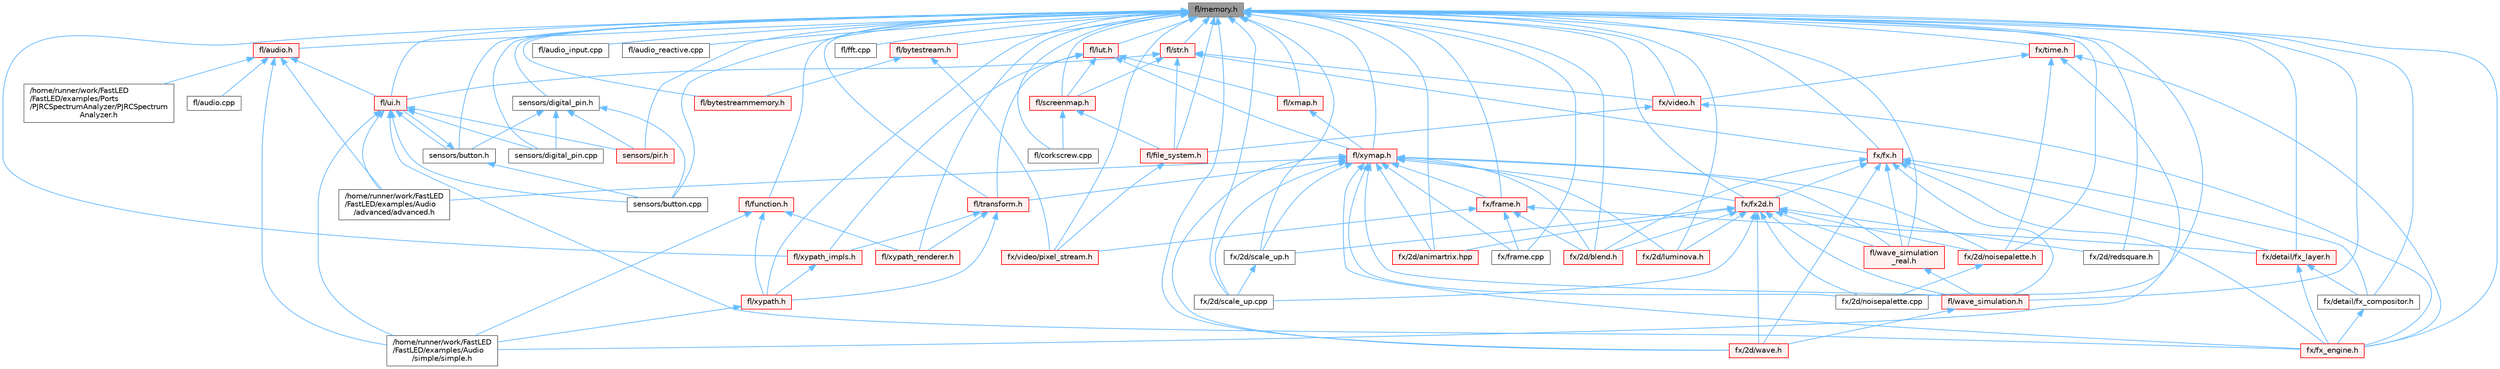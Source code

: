 digraph "fl/memory.h"
{
 // INTERACTIVE_SVG=YES
 // LATEX_PDF_SIZE
  bgcolor="transparent";
  edge [fontname=Helvetica,fontsize=10,labelfontname=Helvetica,labelfontsize=10];
  node [fontname=Helvetica,fontsize=10,shape=box,height=0.2,width=0.4];
  Node1 [id="Node000001",label="fl/memory.h",height=0.2,width=0.4,color="gray40", fillcolor="grey60", style="filled", fontcolor="black",tooltip=" "];
  Node1 -> Node2 [id="edge1_Node000001_Node000002",dir="back",color="steelblue1",style="solid",tooltip=" "];
  Node2 [id="Node000002",label="fl/audio.h",height=0.2,width=0.4,color="red", fillcolor="#FFF0F0", style="filled",URL="$da/d09/audio_8h.html",tooltip=" "];
  Node2 -> Node3 [id="edge2_Node000002_Node000003",dir="back",color="steelblue1",style="solid",tooltip=" "];
  Node3 [id="Node000003",label="/home/runner/work/FastLED\l/FastLED/examples/Audio\l/advanced/advanced.h",height=0.2,width=0.4,color="grey40", fillcolor="white", style="filled",URL="$da/dc7/advanced_8h.html",tooltip=" "];
  Node2 -> Node4 [id="edge3_Node000002_Node000004",dir="back",color="steelblue1",style="solid",tooltip=" "];
  Node4 [id="Node000004",label="/home/runner/work/FastLED\l/FastLED/examples/Audio\l/simple/simple.h",height=0.2,width=0.4,color="grey40", fillcolor="white", style="filled",URL="$db/d49/_audio_2simple_2simple_8h.html",tooltip=" "];
  Node2 -> Node5 [id="edge4_Node000002_Node000005",dir="back",color="steelblue1",style="solid",tooltip=" "];
  Node5 [id="Node000005",label="/home/runner/work/FastLED\l/FastLED/examples/Ports\l/PJRCSpectrumAnalyzer/PJRCSpectrum\lAnalyzer.h",height=0.2,width=0.4,color="grey40", fillcolor="white", style="filled",URL="$de/d2f/_p_j_r_c_spectrum_analyzer_8h.html",tooltip=" "];
  Node2 -> Node6 [id="edge5_Node000002_Node000006",dir="back",color="steelblue1",style="solid",tooltip=" "];
  Node6 [id="Node000006",label="fl/audio.cpp",height=0.2,width=0.4,color="grey40", fillcolor="white", style="filled",URL="$d1/ddc/audio_8cpp.html",tooltip=" "];
  Node2 -> Node10 [id="edge6_Node000002_Node000010",dir="back",color="steelblue1",style="solid",tooltip=" "];
  Node10 [id="Node000010",label="fl/ui.h",height=0.2,width=0.4,color="red", fillcolor="#FFF0F0", style="filled",URL="$d9/d3b/ui_8h.html",tooltip=" "];
  Node10 -> Node3 [id="edge7_Node000010_Node000003",dir="back",color="steelblue1",style="solid",tooltip=" "];
  Node10 -> Node4 [id="edge8_Node000010_Node000004",dir="back",color="steelblue1",style="solid",tooltip=" "];
  Node10 -> Node167 [id="edge9_Node000010_Node000167",dir="back",color="steelblue1",style="solid",tooltip=" "];
  Node167 [id="Node000167",label="fx/fx_engine.h",height=0.2,width=0.4,color="red", fillcolor="#FFF0F0", style="filled",URL="$d9/d3c/fx__engine_8h.html",tooltip=" "];
  Node10 -> Node169 [id="edge10_Node000010_Node000169",dir="back",color="steelblue1",style="solid",tooltip=" "];
  Node169 [id="Node000169",label="sensors/button.cpp",height=0.2,width=0.4,color="grey40", fillcolor="white", style="filled",URL="$d6/df7/button_8cpp.html",tooltip=" "];
  Node10 -> Node170 [id="edge11_Node000010_Node000170",dir="back",color="steelblue1",style="solid",tooltip=" "];
  Node170 [id="Node000170",label="sensors/button.h",height=0.2,width=0.4,color="grey40", fillcolor="white", style="filled",URL="$d7/d0e/button_8h.html",tooltip=" "];
  Node170 -> Node10 [id="edge12_Node000170_Node000010",dir="back",color="steelblue1",style="solid",tooltip=" "];
  Node170 -> Node169 [id="edge13_Node000170_Node000169",dir="back",color="steelblue1",style="solid",tooltip=" "];
  Node10 -> Node123 [id="edge14_Node000010_Node000123",dir="back",color="steelblue1",style="solid",tooltip=" "];
  Node123 [id="Node000123",label="sensors/digital_pin.cpp",height=0.2,width=0.4,color="grey40", fillcolor="white", style="filled",URL="$de/d2b/digital__pin_8cpp.html",tooltip=" "];
  Node10 -> Node171 [id="edge15_Node000010_Node000171",dir="back",color="steelblue1",style="solid",tooltip=" "];
  Node171 [id="Node000171",label="sensors/pir.h",height=0.2,width=0.4,color="red", fillcolor="#FFF0F0", style="filled",URL="$d9/dd3/pir_8h.html",tooltip=" "];
  Node1 -> Node173 [id="edge16_Node000001_Node000173",dir="back",color="steelblue1",style="solid",tooltip=" "];
  Node173 [id="Node000173",label="fl/audio_input.cpp",height=0.2,width=0.4,color="grey40", fillcolor="white", style="filled",URL="$d7/da3/audio__input_8cpp.html",tooltip=" "];
  Node1 -> Node8 [id="edge17_Node000001_Node000008",dir="back",color="steelblue1",style="solid",tooltip=" "];
  Node8 [id="Node000008",label="fl/audio_reactive.cpp",height=0.2,width=0.4,color="grey40", fillcolor="white", style="filled",URL="$d4/d14/audio__reactive_8cpp.html",tooltip=" "];
  Node1 -> Node174 [id="edge18_Node000001_Node000174",dir="back",color="steelblue1",style="solid",tooltip=" "];
  Node174 [id="Node000174",label="fl/bytestream.h",height=0.2,width=0.4,color="red", fillcolor="#FFF0F0", style="filled",URL="$dd/d2b/bytestream_8h.html",tooltip=" "];
  Node174 -> Node175 [id="edge19_Node000174_Node000175",dir="back",color="steelblue1",style="solid",tooltip=" "];
  Node175 [id="Node000175",label="fl/bytestreammemory.h",height=0.2,width=0.4,color="red", fillcolor="#FFF0F0", style="filled",URL="$d1/d24/bytestreammemory_8h.html",tooltip=" "];
  Node174 -> Node178 [id="edge20_Node000174_Node000178",dir="back",color="steelblue1",style="solid",tooltip=" "];
  Node178 [id="Node000178",label="fx/video/pixel_stream.h",height=0.2,width=0.4,color="red", fillcolor="#FFF0F0", style="filled",URL="$d3/dfa/pixel__stream_8h.html",tooltip=" "];
  Node1 -> Node175 [id="edge21_Node000001_Node000175",dir="back",color="steelblue1",style="solid",tooltip=" "];
  Node1 -> Node184 [id="edge22_Node000001_Node000184",dir="back",color="steelblue1",style="solid",tooltip=" "];
  Node184 [id="Node000184",label="fl/corkscrew.cpp",height=0.2,width=0.4,color="grey40", fillcolor="white", style="filled",URL="$d3/d9b/corkscrew_8cpp.html",tooltip=" "];
  Node1 -> Node185 [id="edge23_Node000001_Node000185",dir="back",color="steelblue1",style="solid",tooltip=" "];
  Node185 [id="Node000185",label="fl/fft.cpp",height=0.2,width=0.4,color="grey40", fillcolor="white", style="filled",URL="$db/d03/fft_8cpp.html",tooltip=" "];
  Node1 -> Node186 [id="edge24_Node000001_Node000186",dir="back",color="steelblue1",style="solid",tooltip=" "];
  Node186 [id="Node000186",label="fl/file_system.h",height=0.2,width=0.4,color="red", fillcolor="#FFF0F0", style="filled",URL="$d6/d8d/file__system_8h.html",tooltip=" "];
  Node186 -> Node178 [id="edge25_Node000186_Node000178",dir="back",color="steelblue1",style="solid",tooltip=" "];
  Node1 -> Node188 [id="edge26_Node000001_Node000188",dir="back",color="steelblue1",style="solid",tooltip=" "];
  Node188 [id="Node000188",label="fl/function.h",height=0.2,width=0.4,color="red", fillcolor="#FFF0F0", style="filled",URL="$dd/d67/function_8h.html",tooltip=" "];
  Node188 -> Node4 [id="edge27_Node000188_Node000004",dir="back",color="steelblue1",style="solid",tooltip=" "];
  Node188 -> Node213 [id="edge28_Node000188_Node000213",dir="back",color="steelblue1",style="solid",tooltip=" "];
  Node213 [id="Node000213",label="fl/xypath.h",height=0.2,width=0.4,color="red", fillcolor="#FFF0F0", style="filled",URL="$d5/df2/xypath_8h.html",tooltip=" "];
  Node213 -> Node4 [id="edge29_Node000213_Node000004",dir="back",color="steelblue1",style="solid",tooltip=" "];
  Node188 -> Node220 [id="edge30_Node000188_Node000220",dir="back",color="steelblue1",style="solid",tooltip=" "];
  Node220 [id="Node000220",label="fl/xypath_renderer.h",height=0.2,width=0.4,color="red", fillcolor="#FFF0F0", style="filled",URL="$d2/d88/xypath__renderer_8h.html",tooltip=" "];
  Node1 -> Node221 [id="edge31_Node000001_Node000221",dir="back",color="steelblue1",style="solid",tooltip=" "];
  Node221 [id="Node000221",label="fl/lut.h",height=0.2,width=0.4,color="red", fillcolor="#FFF0F0", style="filled",URL="$db/d54/lut_8h.html",tooltip=" "];
  Node221 -> Node205 [id="edge32_Node000221_Node000205",dir="back",color="steelblue1",style="solid",tooltip=" "];
  Node205 [id="Node000205",label="fl/screenmap.h",height=0.2,width=0.4,color="red", fillcolor="#FFF0F0", style="filled",URL="$d7/d97/screenmap_8h.html",tooltip=" "];
  Node205 -> Node184 [id="edge33_Node000205_Node000184",dir="back",color="steelblue1",style="solid",tooltip=" "];
  Node205 -> Node186 [id="edge34_Node000205_Node000186",dir="back",color="steelblue1",style="solid",tooltip=" "];
  Node221 -> Node223 [id="edge35_Node000221_Node000223",dir="back",color="steelblue1",style="solid",tooltip=" "];
  Node223 [id="Node000223",label="fl/transform.h",height=0.2,width=0.4,color="red", fillcolor="#FFF0F0", style="filled",URL="$d2/d80/transform_8h.html",tooltip=" "];
  Node223 -> Node213 [id="edge36_Node000223_Node000213",dir="back",color="steelblue1",style="solid",tooltip=" "];
  Node223 -> Node224 [id="edge37_Node000223_Node000224",dir="back",color="steelblue1",style="solid",tooltip=" "];
  Node224 [id="Node000224",label="fl/xypath_impls.h",height=0.2,width=0.4,color="red", fillcolor="#FFF0F0", style="filled",URL="$d8/d5f/xypath__impls_8h.html",tooltip=" "];
  Node224 -> Node213 [id="edge38_Node000224_Node000213",dir="back",color="steelblue1",style="solid",tooltip=" "];
  Node223 -> Node220 [id="edge39_Node000223_Node000220",dir="back",color="steelblue1",style="solid",tooltip=" "];
  Node221 -> Node225 [id="edge40_Node000221_Node000225",dir="back",color="steelblue1",style="solid",tooltip=" "];
  Node225 [id="Node000225",label="fl/xmap.h",height=0.2,width=0.4,color="red", fillcolor="#FFF0F0", style="filled",URL="$dd/dcc/xmap_8h.html",tooltip=" "];
  Node225 -> Node227 [id="edge41_Node000225_Node000227",dir="back",color="steelblue1",style="solid",tooltip=" "];
  Node227 [id="Node000227",label="fl/xymap.h",height=0.2,width=0.4,color="red", fillcolor="#FFF0F0", style="filled",URL="$da/d61/xymap_8h.html",tooltip=" "];
  Node227 -> Node3 [id="edge42_Node000227_Node000003",dir="back",color="steelblue1",style="solid",tooltip=" "];
  Node227 -> Node223 [id="edge43_Node000227_Node000223",dir="back",color="steelblue1",style="solid",tooltip=" "];
  Node227 -> Node245 [id="edge44_Node000227_Node000245",dir="back",color="steelblue1",style="solid",tooltip=" "];
  Node245 [id="Node000245",label="fl/wave_simulation.h",height=0.2,width=0.4,color="red", fillcolor="#FFF0F0", style="filled",URL="$dc/d36/wave__simulation_8h.html",tooltip=" "];
  Node245 -> Node159 [id="edge45_Node000245_Node000159",dir="back",color="steelblue1",style="solid",tooltip=" "];
  Node159 [id="Node000159",label="fx/2d/wave.h",height=0.2,width=0.4,color="red", fillcolor="#FFF0F0", style="filled",URL="$de/de9/src_2fx_22d_2wave_8h.html",tooltip=" "];
  Node227 -> Node247 [id="edge46_Node000227_Node000247",dir="back",color="steelblue1",style="solid",tooltip=" "];
  Node247 [id="Node000247",label="fl/wave_simulation\l_real.h",height=0.2,width=0.4,color="red", fillcolor="#FFF0F0", style="filled",URL="$dd/d8e/wave__simulation__real_8h.html",tooltip=" "];
  Node247 -> Node245 [id="edge47_Node000247_Node000245",dir="back",color="steelblue1",style="solid",tooltip=" "];
  Node227 -> Node156 [id="edge48_Node000227_Node000156",dir="back",color="steelblue1",style="solid",tooltip=" "];
  Node156 [id="Node000156",label="fx/2d/animartrix.hpp",height=0.2,width=0.4,color="red", fillcolor="#FFF0F0", style="filled",URL="$d3/dc3/animartrix_8hpp.html",tooltip=" "];
  Node227 -> Node249 [id="edge49_Node000227_Node000249",dir="back",color="steelblue1",style="solid",tooltip=" "];
  Node249 [id="Node000249",label="fx/2d/blend.h",height=0.2,width=0.4,color="red", fillcolor="#FFF0F0", style="filled",URL="$d8/d4e/blend_8h.html",tooltip=" "];
  Node227 -> Node138 [id="edge50_Node000227_Node000138",dir="back",color="steelblue1",style="solid",tooltip=" "];
  Node138 [id="Node000138",label="fx/2d/luminova.h",height=0.2,width=0.4,color="red", fillcolor="#FFF0F0", style="filled",URL="$d4/dd9/src_2fx_22d_2luminova_8h.html",tooltip=" "];
  Node227 -> Node140 [id="edge51_Node000227_Node000140",dir="back",color="steelblue1",style="solid",tooltip=" "];
  Node140 [id="Node000140",label="fx/2d/noisepalette.cpp",height=0.2,width=0.4,color="grey40", fillcolor="white", style="filled",URL="$d6/d66/noisepalette_8cpp.html",tooltip=" "];
  Node227 -> Node141 [id="edge52_Node000227_Node000141",dir="back",color="steelblue1",style="solid",tooltip=" "];
  Node141 [id="Node000141",label="fx/2d/noisepalette.h",height=0.2,width=0.4,color="red", fillcolor="#FFF0F0", style="filled",URL="$d6/dc7/noisepalette_8h.html",tooltip="Demonstrates how to mix noise generation with color palettes on a 2D LED matrix."];
  Node141 -> Node140 [id="edge53_Node000141_Node000140",dir="back",color="steelblue1",style="solid",tooltip=" "];
  Node227 -> Node143 [id="edge54_Node000227_Node000143",dir="back",color="steelblue1",style="solid",tooltip=" "];
  Node143 [id="Node000143",label="fx/2d/scale_up.cpp",height=0.2,width=0.4,color="grey40", fillcolor="white", style="filled",URL="$dc/d8c/scale__up_8cpp.html",tooltip=" "];
  Node227 -> Node244 [id="edge55_Node000227_Node000244",dir="back",color="steelblue1",style="solid",tooltip=" "];
  Node244 [id="Node000244",label="fx/2d/scale_up.h",height=0.2,width=0.4,color="grey40", fillcolor="white", style="filled",URL="$d2/d74/scale__up_8h.html",tooltip="Expands a grid using bilinear interpolation and scaling up."];
  Node244 -> Node143 [id="edge56_Node000244_Node000143",dir="back",color="steelblue1",style="solid",tooltip=" "];
  Node227 -> Node159 [id="edge57_Node000227_Node000159",dir="back",color="steelblue1",style="solid",tooltip=" "];
  Node227 -> Node250 [id="edge58_Node000227_Node000250",dir="back",color="steelblue1",style="solid",tooltip=" "];
  Node250 [id="Node000250",label="fx/frame.cpp",height=0.2,width=0.4,color="grey40", fillcolor="white", style="filled",URL="$da/d14/frame_8cpp.html",tooltip=" "];
  Node227 -> Node251 [id="edge59_Node000227_Node000251",dir="back",color="steelblue1",style="solid",tooltip=" "];
  Node251 [id="Node000251",label="fx/frame.h",height=0.2,width=0.4,color="red", fillcolor="#FFF0F0", style="filled",URL="$df/d7d/frame_8h.html",tooltip=" "];
  Node251 -> Node249 [id="edge60_Node000251_Node000249",dir="back",color="steelblue1",style="solid",tooltip=" "];
  Node251 -> Node252 [id="edge61_Node000251_Node000252",dir="back",color="steelblue1",style="solid",tooltip=" "];
  Node252 [id="Node000252",label="fx/detail/fx_layer.h",height=0.2,width=0.4,color="red", fillcolor="#FFF0F0", style="filled",URL="$d7/d2f/fx__layer_8h.html",tooltip=" "];
  Node252 -> Node253 [id="edge62_Node000252_Node000253",dir="back",color="steelblue1",style="solid",tooltip=" "];
  Node253 [id="Node000253",label="fx/detail/fx_compositor.h",height=0.2,width=0.4,color="grey40", fillcolor="white", style="filled",URL="$d5/d6b/fx__compositor_8h.html",tooltip=" "];
  Node253 -> Node167 [id="edge63_Node000253_Node000167",dir="back",color="steelblue1",style="solid",tooltip=" "];
  Node252 -> Node167 [id="edge64_Node000252_Node000167",dir="back",color="steelblue1",style="solid",tooltip=" "];
  Node251 -> Node250 [id="edge65_Node000251_Node000250",dir="back",color="steelblue1",style="solid",tooltip=" "];
  Node251 -> Node178 [id="edge66_Node000251_Node000178",dir="back",color="steelblue1",style="solid",tooltip=" "];
  Node227 -> Node255 [id="edge67_Node000227_Node000255",dir="back",color="steelblue1",style="solid",tooltip=" "];
  Node255 [id="Node000255",label="fx/fx2d.h",height=0.2,width=0.4,color="red", fillcolor="#FFF0F0", style="filled",URL="$d9/d43/fx2d_8h.html",tooltip=" "];
  Node255 -> Node245 [id="edge68_Node000255_Node000245",dir="back",color="steelblue1",style="solid",tooltip=" "];
  Node255 -> Node247 [id="edge69_Node000255_Node000247",dir="back",color="steelblue1",style="solid",tooltip=" "];
  Node255 -> Node156 [id="edge70_Node000255_Node000156",dir="back",color="steelblue1",style="solid",tooltip=" "];
  Node255 -> Node249 [id="edge71_Node000255_Node000249",dir="back",color="steelblue1",style="solid",tooltip=" "];
  Node255 -> Node138 [id="edge72_Node000255_Node000138",dir="back",color="steelblue1",style="solid",tooltip=" "];
  Node255 -> Node140 [id="edge73_Node000255_Node000140",dir="back",color="steelblue1",style="solid",tooltip=" "];
  Node255 -> Node141 [id="edge74_Node000255_Node000141",dir="back",color="steelblue1",style="solid",tooltip=" "];
  Node255 -> Node142 [id="edge75_Node000255_Node000142",dir="back",color="steelblue1",style="solid",tooltip=" "];
  Node142 [id="Node000142",label="fx/2d/redsquare.h",height=0.2,width=0.4,color="grey40", fillcolor="white", style="filled",URL="$d3/db8/redsquare_8h.html",tooltip=" "];
  Node255 -> Node143 [id="edge76_Node000255_Node000143",dir="back",color="steelblue1",style="solid",tooltip=" "];
  Node255 -> Node244 [id="edge77_Node000255_Node000244",dir="back",color="steelblue1",style="solid",tooltip=" "];
  Node255 -> Node159 [id="edge78_Node000255_Node000159",dir="back",color="steelblue1",style="solid",tooltip=" "];
  Node227 -> Node167 [id="edge79_Node000227_Node000167",dir="back",color="steelblue1",style="solid",tooltip=" "];
  Node221 -> Node227 [id="edge80_Node000221_Node000227",dir="back",color="steelblue1",style="solid",tooltip=" "];
  Node221 -> Node224 [id="edge81_Node000221_Node000224",dir="back",color="steelblue1",style="solid",tooltip=" "];
  Node1 -> Node205 [id="edge82_Node000001_Node000205",dir="back",color="steelblue1",style="solid",tooltip=" "];
  Node1 -> Node258 [id="edge83_Node000001_Node000258",dir="back",color="steelblue1",style="solid",tooltip=" "];
  Node258 [id="Node000258",label="fl/str.h",height=0.2,width=0.4,color="red", fillcolor="#FFF0F0", style="filled",URL="$d1/d93/str_8h.html",tooltip=" "];
  Node258 -> Node186 [id="edge84_Node000258_Node000186",dir="back",color="steelblue1",style="solid",tooltip=" "];
  Node258 -> Node205 [id="edge85_Node000258_Node000205",dir="back",color="steelblue1",style="solid",tooltip=" "];
  Node258 -> Node10 [id="edge86_Node000258_Node000010",dir="back",color="steelblue1",style="solid",tooltip=" "];
  Node258 -> Node331 [id="edge87_Node000258_Node000331",dir="back",color="steelblue1",style="solid",tooltip=" "];
  Node331 [id="Node000331",label="fx/fx.h",height=0.2,width=0.4,color="red", fillcolor="#FFF0F0", style="filled",URL="$d2/d0c/fx_8h.html",tooltip=" "];
  Node331 -> Node245 [id="edge88_Node000331_Node000245",dir="back",color="steelblue1",style="solid",tooltip=" "];
  Node331 -> Node247 [id="edge89_Node000331_Node000247",dir="back",color="steelblue1",style="solid",tooltip=" "];
  Node331 -> Node249 [id="edge90_Node000331_Node000249",dir="back",color="steelblue1",style="solid",tooltip=" "];
  Node331 -> Node159 [id="edge91_Node000331_Node000159",dir="back",color="steelblue1",style="solid",tooltip=" "];
  Node331 -> Node253 [id="edge92_Node000331_Node000253",dir="back",color="steelblue1",style="solid",tooltip=" "];
  Node331 -> Node252 [id="edge93_Node000331_Node000252",dir="back",color="steelblue1",style="solid",tooltip=" "];
  Node331 -> Node255 [id="edge94_Node000331_Node000255",dir="back",color="steelblue1",style="solid",tooltip=" "];
  Node331 -> Node167 [id="edge95_Node000331_Node000167",dir="back",color="steelblue1",style="solid",tooltip=" "];
  Node258 -> Node257 [id="edge96_Node000258_Node000257",dir="back",color="steelblue1",style="solid",tooltip=" "];
  Node257 [id="Node000257",label="fx/video.h",height=0.2,width=0.4,color="red", fillcolor="#FFF0F0", style="filled",URL="$dd/d78/video_8h.html",tooltip=" "];
  Node257 -> Node186 [id="edge97_Node000257_Node000186",dir="back",color="steelblue1",style="solid",tooltip=" "];
  Node257 -> Node167 [id="edge98_Node000257_Node000167",dir="back",color="steelblue1",style="solid",tooltip=" "];
  Node1 -> Node223 [id="edge99_Node000001_Node000223",dir="back",color="steelblue1",style="solid",tooltip=" "];
  Node1 -> Node10 [id="edge100_Node000001_Node000010",dir="back",color="steelblue1",style="solid",tooltip=" "];
  Node1 -> Node245 [id="edge101_Node000001_Node000245",dir="back",color="steelblue1",style="solid",tooltip=" "];
  Node1 -> Node247 [id="edge102_Node000001_Node000247",dir="back",color="steelblue1",style="solid",tooltip=" "];
  Node1 -> Node225 [id="edge103_Node000001_Node000225",dir="back",color="steelblue1",style="solid",tooltip=" "];
  Node1 -> Node227 [id="edge104_Node000001_Node000227",dir="back",color="steelblue1",style="solid",tooltip=" "];
  Node1 -> Node213 [id="edge105_Node000001_Node000213",dir="back",color="steelblue1",style="solid",tooltip=" "];
  Node1 -> Node224 [id="edge106_Node000001_Node000224",dir="back",color="steelblue1",style="solid",tooltip=" "];
  Node1 -> Node220 [id="edge107_Node000001_Node000220",dir="back",color="steelblue1",style="solid",tooltip=" "];
  Node1 -> Node156 [id="edge108_Node000001_Node000156",dir="back",color="steelblue1",style="solid",tooltip=" "];
  Node1 -> Node249 [id="edge109_Node000001_Node000249",dir="back",color="steelblue1",style="solid",tooltip=" "];
  Node1 -> Node138 [id="edge110_Node000001_Node000138",dir="back",color="steelblue1",style="solid",tooltip=" "];
  Node1 -> Node140 [id="edge111_Node000001_Node000140",dir="back",color="steelblue1",style="solid",tooltip=" "];
  Node1 -> Node141 [id="edge112_Node000001_Node000141",dir="back",color="steelblue1",style="solid",tooltip=" "];
  Node1 -> Node142 [id="edge113_Node000001_Node000142",dir="back",color="steelblue1",style="solid",tooltip=" "];
  Node1 -> Node143 [id="edge114_Node000001_Node000143",dir="back",color="steelblue1",style="solid",tooltip=" "];
  Node1 -> Node244 [id="edge115_Node000001_Node000244",dir="back",color="steelblue1",style="solid",tooltip=" "];
  Node1 -> Node159 [id="edge116_Node000001_Node000159",dir="back",color="steelblue1",style="solid",tooltip=" "];
  Node1 -> Node253 [id="edge117_Node000001_Node000253",dir="back",color="steelblue1",style="solid",tooltip=" "];
  Node1 -> Node252 [id="edge118_Node000001_Node000252",dir="back",color="steelblue1",style="solid",tooltip=" "];
  Node1 -> Node250 [id="edge119_Node000001_Node000250",dir="back",color="steelblue1",style="solid",tooltip=" "];
  Node1 -> Node251 [id="edge120_Node000001_Node000251",dir="back",color="steelblue1",style="solid",tooltip=" "];
  Node1 -> Node331 [id="edge121_Node000001_Node000331",dir="back",color="steelblue1",style="solid",tooltip=" "];
  Node1 -> Node255 [id="edge122_Node000001_Node000255",dir="back",color="steelblue1",style="solid",tooltip=" "];
  Node1 -> Node167 [id="edge123_Node000001_Node000167",dir="back",color="steelblue1",style="solid",tooltip=" "];
  Node1 -> Node367 [id="edge124_Node000001_Node000367",dir="back",color="steelblue1",style="solid",tooltip=" "];
  Node367 [id="Node000367",label="fx/time.h",height=0.2,width=0.4,color="red", fillcolor="#FFF0F0", style="filled",URL="$da/da2/fx_2time_8h.html",tooltip=" "];
  Node367 -> Node4 [id="edge125_Node000367_Node000004",dir="back",color="steelblue1",style="solid",tooltip=" "];
  Node367 -> Node141 [id="edge126_Node000367_Node000141",dir="back",color="steelblue1",style="solid",tooltip=" "];
  Node367 -> Node167 [id="edge127_Node000367_Node000167",dir="back",color="steelblue1",style="solid",tooltip=" "];
  Node367 -> Node257 [id="edge128_Node000367_Node000257",dir="back",color="steelblue1",style="solid",tooltip=" "];
  Node1 -> Node257 [id="edge129_Node000001_Node000257",dir="back",color="steelblue1",style="solid",tooltip=" "];
  Node1 -> Node178 [id="edge130_Node000001_Node000178",dir="back",color="steelblue1",style="solid",tooltip=" "];
  Node1 -> Node169 [id="edge131_Node000001_Node000169",dir="back",color="steelblue1",style="solid",tooltip=" "];
  Node1 -> Node170 [id="edge132_Node000001_Node000170",dir="back",color="steelblue1",style="solid",tooltip=" "];
  Node1 -> Node123 [id="edge133_Node000001_Node000123",dir="back",color="steelblue1",style="solid",tooltip=" "];
  Node1 -> Node368 [id="edge134_Node000001_Node000368",dir="back",color="steelblue1",style="solid",tooltip=" "];
  Node368 [id="Node000368",label="sensors/digital_pin.h",height=0.2,width=0.4,color="grey40", fillcolor="white", style="filled",URL="$dd/d83/digital__pin_8h.html",tooltip=" "];
  Node368 -> Node169 [id="edge135_Node000368_Node000169",dir="back",color="steelblue1",style="solid",tooltip=" "];
  Node368 -> Node170 [id="edge136_Node000368_Node000170",dir="back",color="steelblue1",style="solid",tooltip=" "];
  Node368 -> Node123 [id="edge137_Node000368_Node000123",dir="back",color="steelblue1",style="solid",tooltip=" "];
  Node368 -> Node171 [id="edge138_Node000368_Node000171",dir="back",color="steelblue1",style="solid",tooltip=" "];
  Node1 -> Node171 [id="edge139_Node000001_Node000171",dir="back",color="steelblue1",style="solid",tooltip=" "];
}
